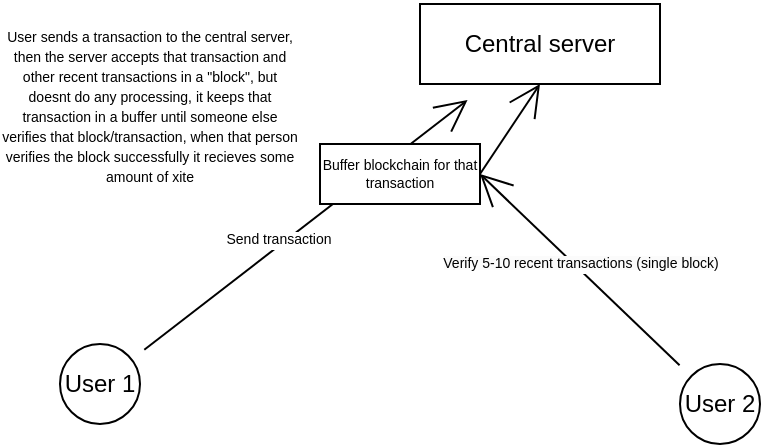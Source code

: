 <mxfile>
    <diagram id="ZKecFsqG4HtvaXJ8pb31" name="Page-1">
        <mxGraphModel dx="543" dy="357" grid="1" gridSize="10" guides="1" tooltips="1" connect="1" arrows="1" fold="1" page="1" pageScale="1" pageWidth="827" pageHeight="1169" math="0" shadow="0">
            <root>
                <mxCell id="0"/>
                <mxCell id="1" parent="0"/>
                <mxCell id="2" value="Central server" style="rounded=0;whiteSpace=wrap;html=1;" vertex="1" parent="1">
                    <mxGeometry x="320" y="70" width="120" height="40" as="geometry"/>
                </mxCell>
                <mxCell id="3" value="User 1" style="ellipse;whiteSpace=wrap;html=1;" vertex="1" parent="1">
                    <mxGeometry x="140" y="240" width="40" height="40" as="geometry"/>
                </mxCell>
                <mxCell id="4" value="" style="edgeStyle=none;orthogonalLoop=1;jettySize=auto;html=1;rounded=0;endArrow=open;startSize=14;endSize=14;sourcePerimeterSpacing=8;targetPerimeterSpacing=8;curved=1;" edge="1" parent="1" source="3" target="2">
                    <mxGeometry width="140" relative="1" as="geometry">
                        <mxPoint x="330" y="200" as="sourcePoint"/>
                        <mxPoint x="470" y="200" as="targetPoint"/>
                        <Array as="points"/>
                    </mxGeometry>
                </mxCell>
                <mxCell id="7" value="Send transaction" style="edgeLabel;html=1;align=center;verticalAlign=middle;resizable=0;points=[];fontSize=7;" vertex="1" connectable="0" parent="4">
                    <mxGeometry x="-0.146" y="3" relative="1" as="geometry">
                        <mxPoint as="offset"/>
                    </mxGeometry>
                </mxCell>
                <mxCell id="6" value="&lt;p style=&quot;line-height: 75%;&quot;&gt;&lt;font style=&quot;font-size: 7px;&quot;&gt;User sends a transaction to the central server, then the server accepts that transaction and other recent transactions in a &quot;block&quot;, but doesnt do any processing, it keeps that transaction in a buffer until someone else verifies that block/transaction, when that person verifies the block successfully it recieves some amount of xite&lt;/font&gt;&lt;/p&gt;" style="text;strokeColor=none;fillColor=none;html=1;align=center;verticalAlign=middle;whiteSpace=wrap;rounded=0;" vertex="1" parent="1">
                    <mxGeometry x="110" y="80" width="150" height="80" as="geometry"/>
                </mxCell>
                <mxCell id="8" value="Buffer blockchain for that transaction" style="rounded=0;whiteSpace=wrap;html=1;fontSize=7;" vertex="1" parent="1">
                    <mxGeometry x="270" y="140" width="80" height="30" as="geometry"/>
                </mxCell>
                <mxCell id="9" value="User 2" style="ellipse;whiteSpace=wrap;html=1;" vertex="1" parent="1">
                    <mxGeometry x="450" y="250" width="40" height="40" as="geometry"/>
                </mxCell>
                <mxCell id="10" value="" style="edgeStyle=none;orthogonalLoop=1;jettySize=auto;html=1;rounded=0;fontSize=7;endArrow=open;startSize=14;endSize=14;sourcePerimeterSpacing=8;targetPerimeterSpacing=8;curved=1;entryX=1;entryY=0.5;entryDx=0;entryDy=0;" edge="1" parent="1" source="9" target="8">
                    <mxGeometry width="140" relative="1" as="geometry">
                        <mxPoint x="300" y="190" as="sourcePoint"/>
                        <mxPoint x="440" y="190" as="targetPoint"/>
                        <Array as="points"/>
                    </mxGeometry>
                </mxCell>
                <mxCell id="13" value="&lt;span style=&quot;background-color: rgb(251, 251, 251);&quot;&gt;Verify 5-10 recent transactions (single block)&lt;/span&gt;" style="edgeLabel;html=1;align=center;verticalAlign=middle;resizable=0;points=[];fontSize=7;" vertex="1" connectable="0" parent="10">
                    <mxGeometry x="-0.223" y="-1" relative="1" as="geometry">
                        <mxPoint x="-12" y="-13" as="offset"/>
                    </mxGeometry>
                </mxCell>
                <mxCell id="11" value="" style="edgeStyle=none;orthogonalLoop=1;jettySize=auto;html=1;rounded=0;fontSize=7;endArrow=open;startSize=14;endSize=14;sourcePerimeterSpacing=8;targetPerimeterSpacing=8;curved=1;entryX=0.5;entryY=1;entryDx=0;entryDy=0;exitX=1;exitY=0.5;exitDx=0;exitDy=0;" edge="1" parent="1" source="8" target="2">
                    <mxGeometry width="140" relative="1" as="geometry">
                        <mxPoint x="340" y="180" as="sourcePoint"/>
                        <mxPoint x="430" y="130" as="targetPoint"/>
                        <Array as="points"/>
                    </mxGeometry>
                </mxCell>
            </root>
        </mxGraphModel>
    </diagram>
</mxfile>